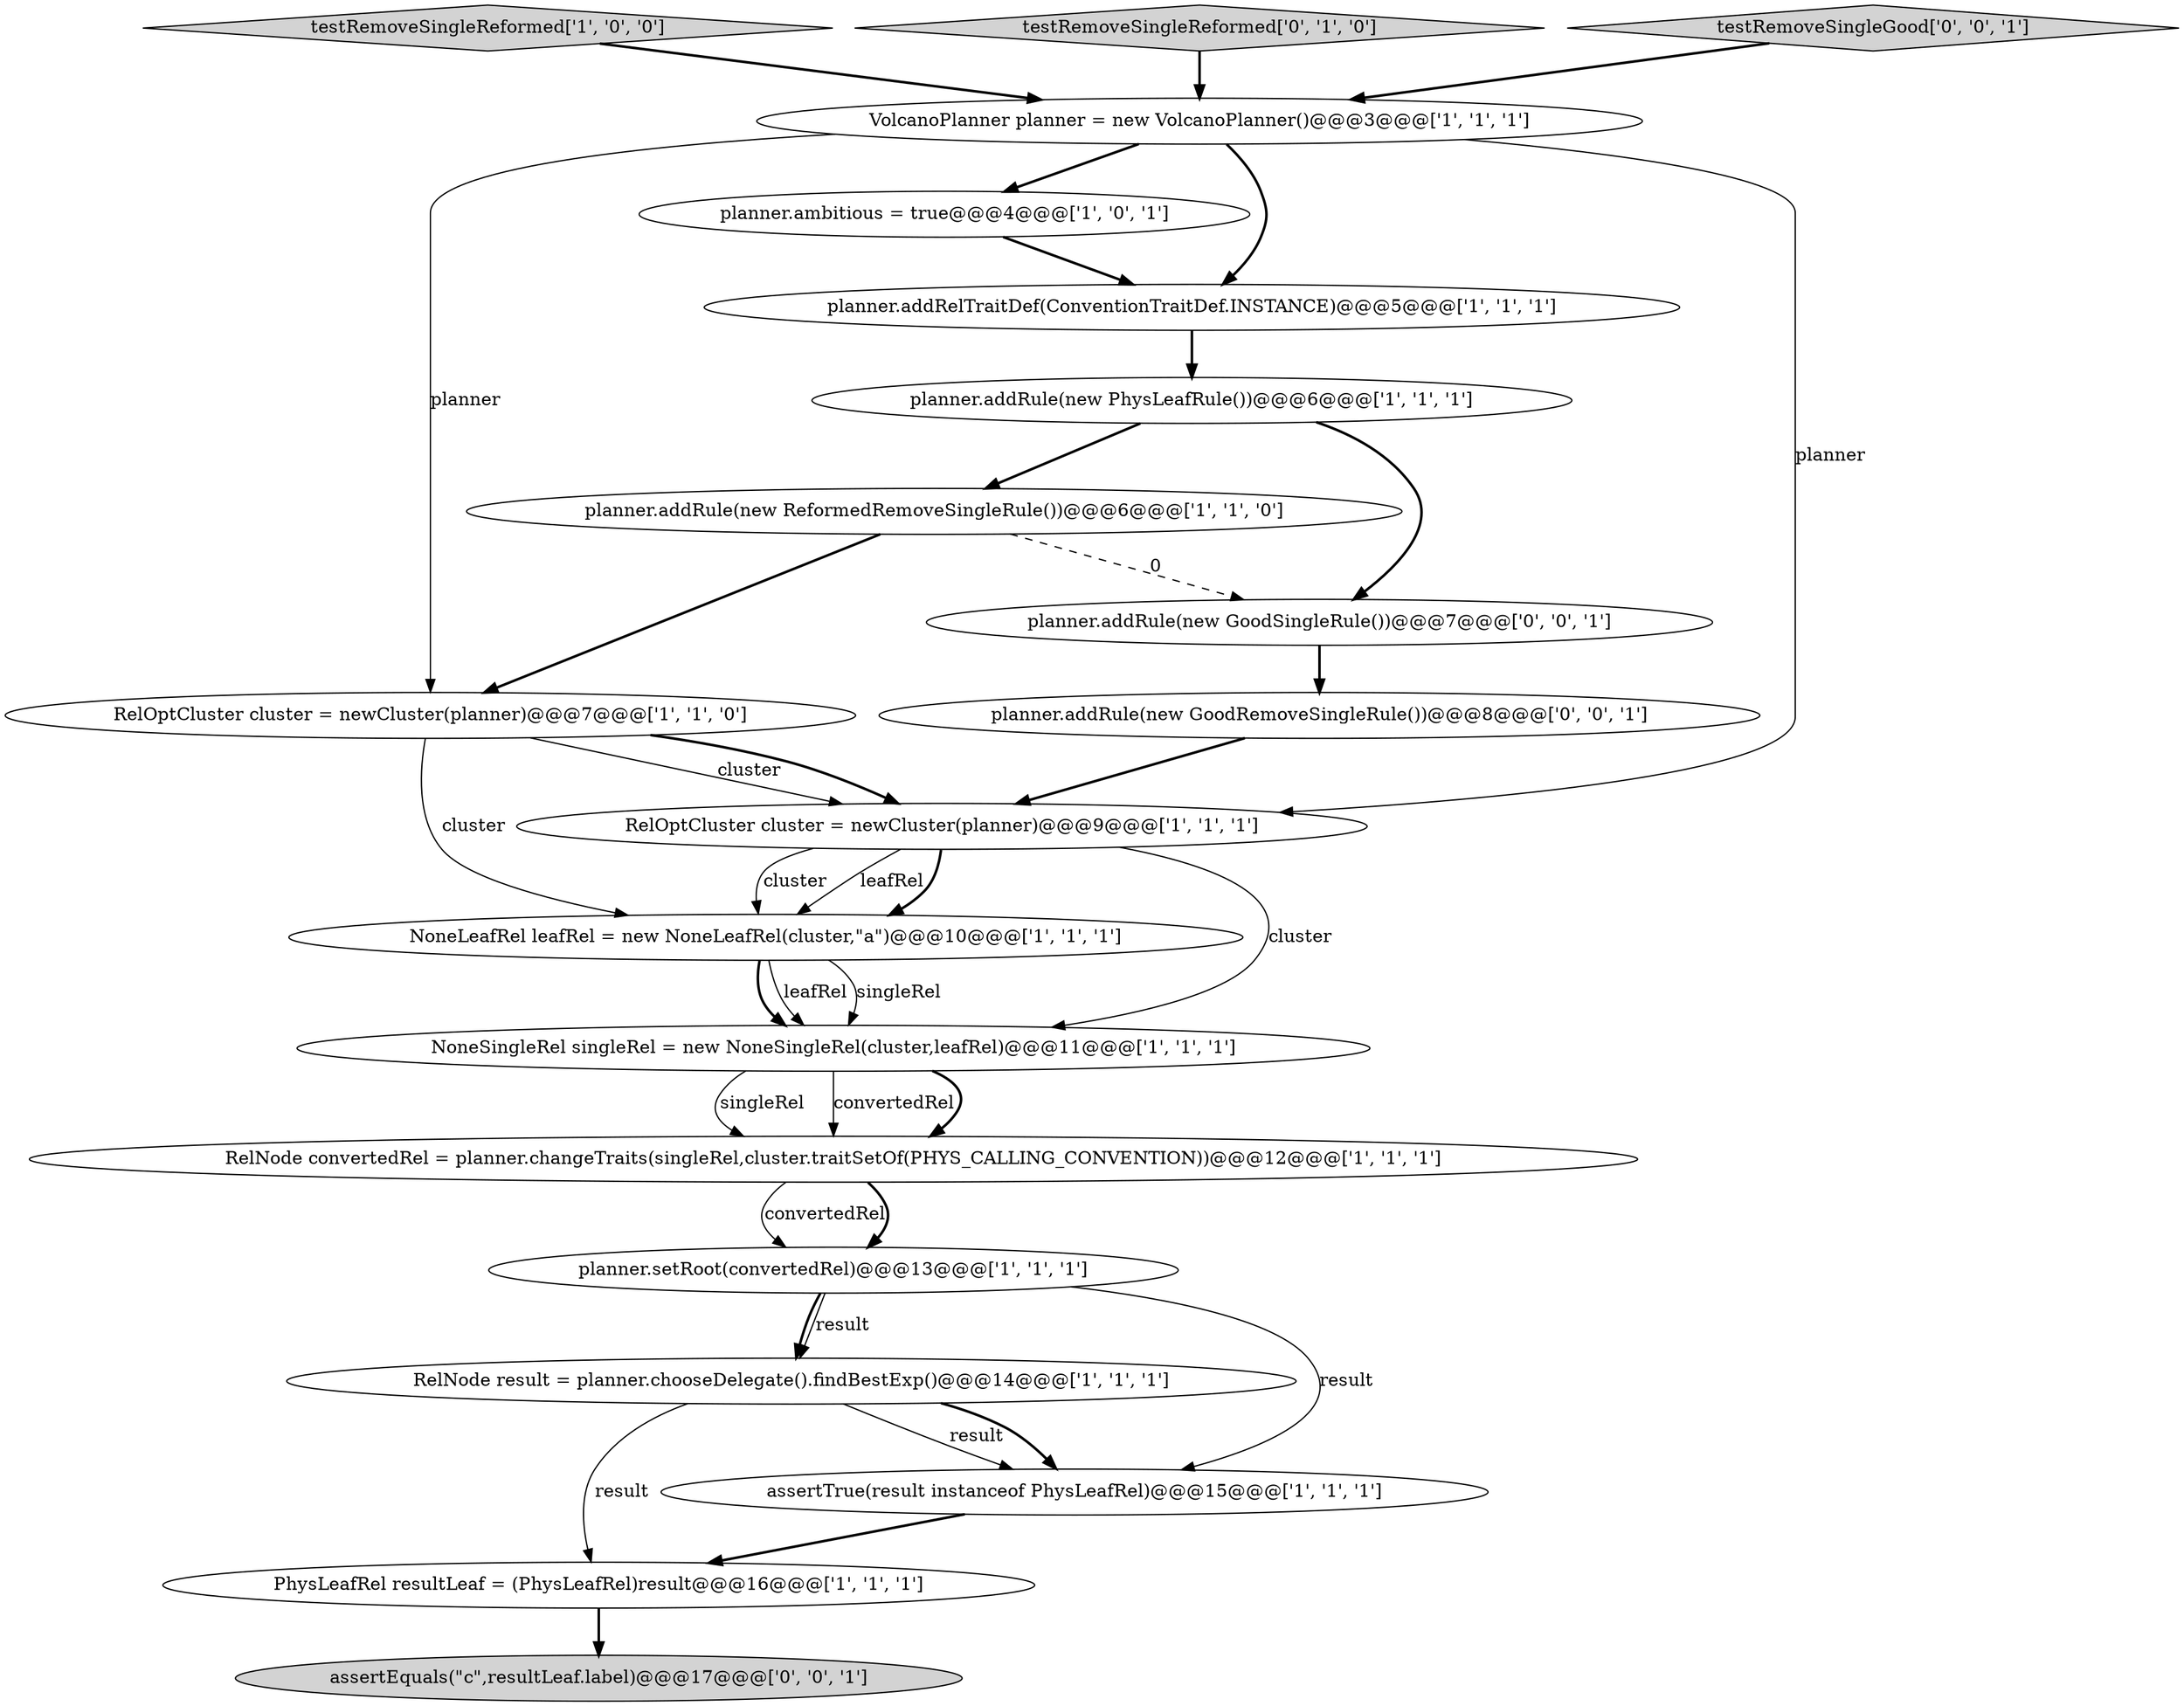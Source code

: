 digraph {
6 [style = filled, label = "NoneSingleRel singleRel = new NoneSingleRel(cluster,leafRel)@@@11@@@['1', '1', '1']", fillcolor = white, shape = ellipse image = "AAA0AAABBB1BBB"];
11 [style = filled, label = "testRemoveSingleReformed['1', '0', '0']", fillcolor = lightgray, shape = diamond image = "AAA0AAABBB1BBB"];
18 [style = filled, label = "assertEquals(\"c\",resultLeaf.label)@@@17@@@['0', '0', '1']", fillcolor = lightgray, shape = ellipse image = "AAA0AAABBB3BBB"];
3 [style = filled, label = "planner.setRoot(convertedRel)@@@13@@@['1', '1', '1']", fillcolor = white, shape = ellipse image = "AAA0AAABBB1BBB"];
2 [style = filled, label = "planner.addRule(new PhysLeafRule())@@@6@@@['1', '1', '1']", fillcolor = white, shape = ellipse image = "AAA0AAABBB1BBB"];
19 [style = filled, label = "planner.addRule(new GoodSingleRule())@@@7@@@['0', '0', '1']", fillcolor = white, shape = ellipse image = "AAA0AAABBB3BBB"];
16 [style = filled, label = "planner.addRule(new GoodRemoveSingleRule())@@@8@@@['0', '0', '1']", fillcolor = white, shape = ellipse image = "AAA0AAABBB3BBB"];
13 [style = filled, label = "RelNode result = planner.chooseDelegate().findBestExp()@@@14@@@['1', '1', '1']", fillcolor = white, shape = ellipse image = "AAA0AAABBB1BBB"];
9 [style = filled, label = "RelOptCluster cluster = newCluster(planner)@@@7@@@['1', '1', '0']", fillcolor = white, shape = ellipse image = "AAA0AAABBB1BBB"];
7 [style = filled, label = "planner.addRule(new ReformedRemoveSingleRule())@@@6@@@['1', '1', '0']", fillcolor = white, shape = ellipse image = "AAA0AAABBB1BBB"];
14 [style = filled, label = "planner.ambitious = true@@@4@@@['1', '0', '1']", fillcolor = white, shape = ellipse image = "AAA0AAABBB1BBB"];
5 [style = filled, label = "RelOptCluster cluster = newCluster(planner)@@@9@@@['1', '1', '1']", fillcolor = white, shape = ellipse image = "AAA0AAABBB1BBB"];
0 [style = filled, label = "NoneLeafRel leafRel = new NoneLeafRel(cluster,\"a\")@@@10@@@['1', '1', '1']", fillcolor = white, shape = ellipse image = "AAA0AAABBB1BBB"];
15 [style = filled, label = "testRemoveSingleReformed['0', '1', '0']", fillcolor = lightgray, shape = diamond image = "AAA0AAABBB2BBB"];
4 [style = filled, label = "assertTrue(result instanceof PhysLeafRel)@@@15@@@['1', '1', '1']", fillcolor = white, shape = ellipse image = "AAA0AAABBB1BBB"];
12 [style = filled, label = "RelNode convertedRel = planner.changeTraits(singleRel,cluster.traitSetOf(PHYS_CALLING_CONVENTION))@@@12@@@['1', '1', '1']", fillcolor = white, shape = ellipse image = "AAA0AAABBB1BBB"];
1 [style = filled, label = "planner.addRelTraitDef(ConventionTraitDef.INSTANCE)@@@5@@@['1', '1', '1']", fillcolor = white, shape = ellipse image = "AAA0AAABBB1BBB"];
8 [style = filled, label = "VolcanoPlanner planner = new VolcanoPlanner()@@@3@@@['1', '1', '1']", fillcolor = white, shape = ellipse image = "AAA0AAABBB1BBB"];
10 [style = filled, label = "PhysLeafRel resultLeaf = (PhysLeafRel)result@@@16@@@['1', '1', '1']", fillcolor = white, shape = ellipse image = "AAA0AAABBB1BBB"];
17 [style = filled, label = "testRemoveSingleGood['0', '0', '1']", fillcolor = lightgray, shape = diamond image = "AAA0AAABBB3BBB"];
4->10 [style = bold, label=""];
10->18 [style = bold, label=""];
17->8 [style = bold, label=""];
3->13 [style = solid, label="result"];
0->6 [style = solid, label="singleRel"];
2->19 [style = bold, label=""];
5->6 [style = solid, label="cluster"];
0->6 [style = bold, label=""];
8->9 [style = solid, label="planner"];
8->14 [style = bold, label=""];
0->6 [style = solid, label="leafRel"];
9->5 [style = solid, label="cluster"];
14->1 [style = bold, label=""];
19->16 [style = bold, label=""];
13->4 [style = solid, label="result"];
13->10 [style = solid, label="result"];
7->9 [style = bold, label=""];
8->1 [style = bold, label=""];
5->0 [style = solid, label="leafRel"];
12->3 [style = solid, label="convertedRel"];
5->0 [style = bold, label=""];
6->12 [style = solid, label="singleRel"];
7->19 [style = dashed, label="0"];
6->12 [style = solid, label="convertedRel"];
9->5 [style = bold, label=""];
3->13 [style = bold, label=""];
16->5 [style = bold, label=""];
11->8 [style = bold, label=""];
5->0 [style = solid, label="cluster"];
1->2 [style = bold, label=""];
12->3 [style = bold, label=""];
9->0 [style = solid, label="cluster"];
2->7 [style = bold, label=""];
15->8 [style = bold, label=""];
3->4 [style = solid, label="result"];
8->5 [style = solid, label="planner"];
13->4 [style = bold, label=""];
6->12 [style = bold, label=""];
}
